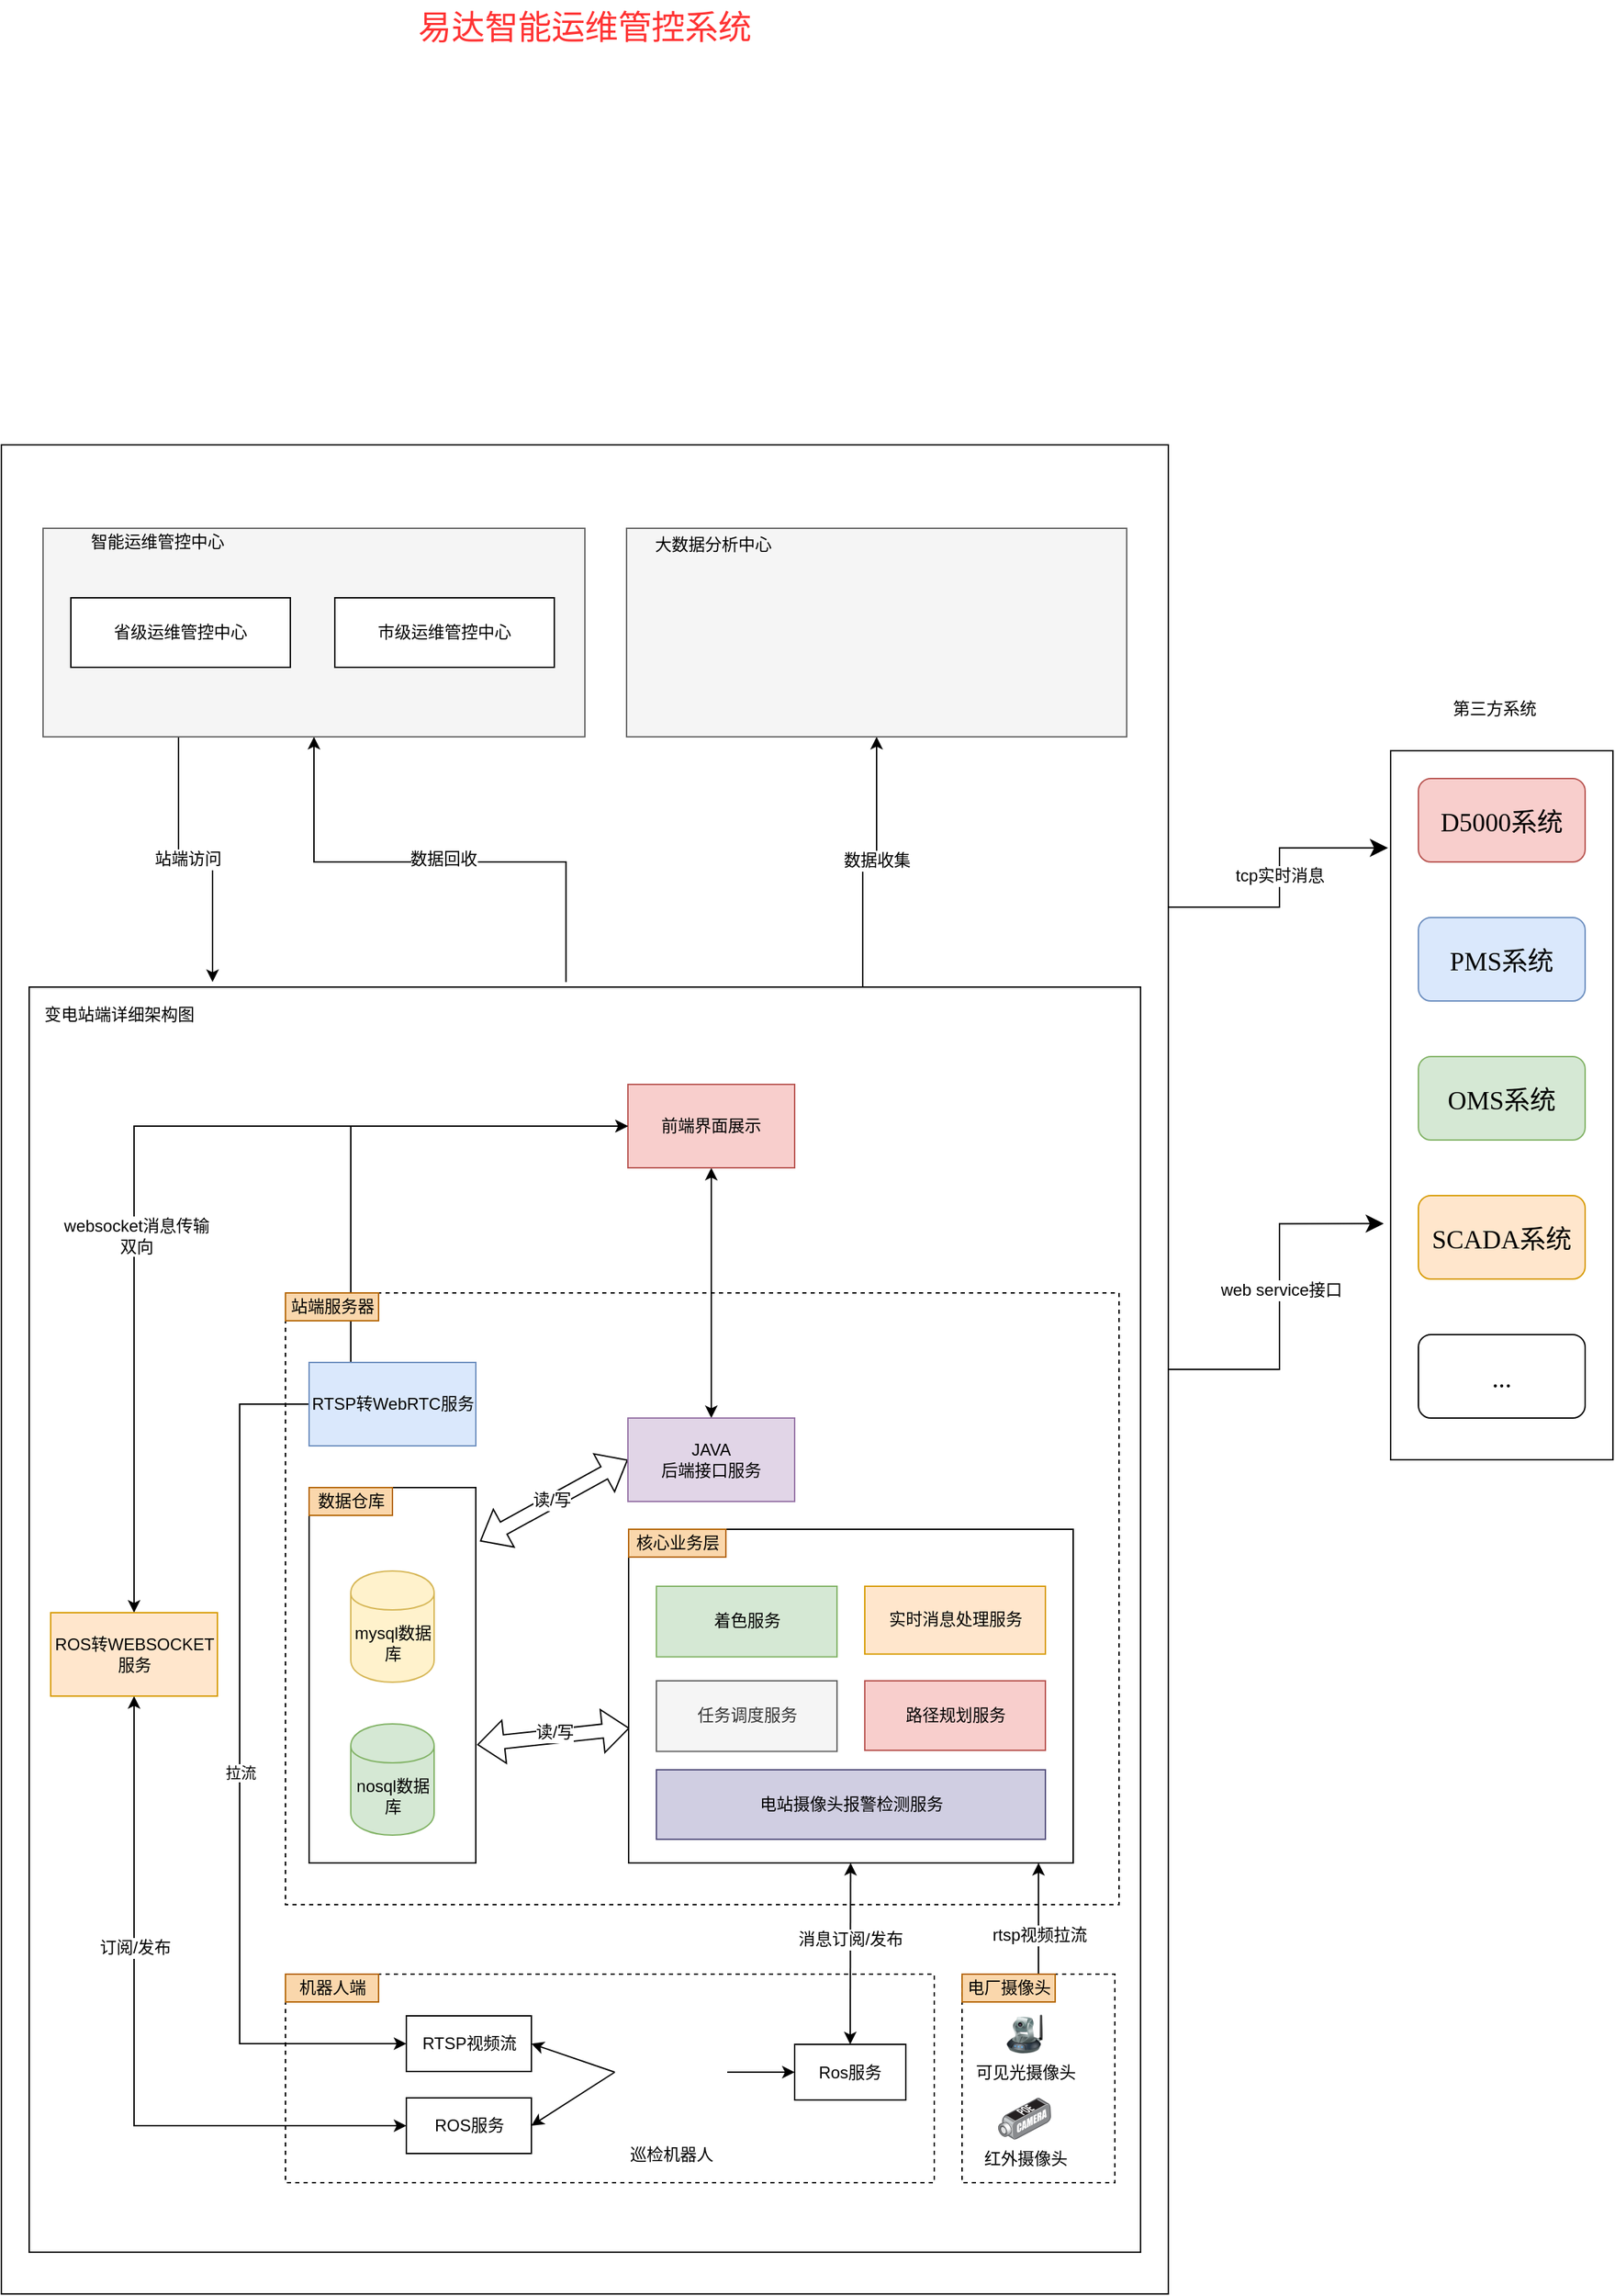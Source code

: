 <mxfile version="12.9.6" type="github">
  <diagram id="IqUQrAAPaYMYpukd3jrQ" name="第 1 页">
    <mxGraphModel dx="932" dy="508" grid="1" gridSize="10" guides="1" tooltips="1" connect="1" arrows="1" fold="1" page="1" pageScale="1" pageWidth="827" pageHeight="1169" math="0" shadow="0">
      <root>
        <mxCell id="0" />
        <mxCell id="1" parent="0" />
        <mxCell id="UVpkoJ77nU1aUvCVyRoN-5" value="" style="rounded=0;whiteSpace=wrap;html=1;" parent="1" vertex="1">
          <mxGeometry x="40" y="390" width="840" height="1330" as="geometry" />
        </mxCell>
        <mxCell id="Y7umVKeTitXeFBXWS2f0-21" style="edgeStyle=orthogonalEdgeStyle;rounded=0;orthogonalLoop=1;jettySize=auto;html=1;exitX=0.75;exitY=0;exitDx=0;exitDy=0;startArrow=none;startFill=0;endArrow=classic;endFill=1;" edge="1" parent="1" source="Y7umVKeTitXeFBXWS2f0-9" target="Y7umVKeTitXeFBXWS2f0-19">
          <mxGeometry relative="1" as="geometry" />
        </mxCell>
        <mxCell id="Y7umVKeTitXeFBXWS2f0-22" value="数据收集" style="text;html=1;align=center;verticalAlign=middle;resizable=0;points=[];labelBackgroundColor=#ffffff;" vertex="1" connectable="0" parent="Y7umVKeTitXeFBXWS2f0-21">
          <mxGeometry x="0.067" relative="1" as="geometry">
            <mxPoint as="offset" />
          </mxGeometry>
        </mxCell>
        <mxCell id="Y7umVKeTitXeFBXWS2f0-9" value="" style="rounded=0;whiteSpace=wrap;html=1;" vertex="1" parent="1">
          <mxGeometry x="60" y="780" width="800" height="910" as="geometry" />
        </mxCell>
        <mxCell id="UVpkoJ77nU1aUvCVyRoN-1" style="edgeStyle=orthogonalEdgeStyle;rounded=0;orthogonalLoop=1;jettySize=auto;html=1;exitX=1;exitY=0.5;exitDx=0;exitDy=0;entryX=-0.031;entryY=0.667;entryDx=0;entryDy=0;entryPerimeter=0;endSize=10;targetPerimeterSpacing=0;fontSize=24;fontColor=#FF3333;" parent="1" source="UVpkoJ77nU1aUvCVyRoN-5" target="UVpkoJ77nU1aUvCVyRoN-42" edge="1">
          <mxGeometry relative="1" as="geometry" />
        </mxCell>
        <mxCell id="UVpkoJ77nU1aUvCVyRoN-2" value="web service接口" style="text;html=1;align=center;verticalAlign=middle;resizable=0;points=[];labelBackgroundColor=#ffffff;fontSize=12;fontColor=#000000;" parent="UVpkoJ77nU1aUvCVyRoN-1" vertex="1" connectable="0">
          <mxGeometry x="0.052" y="-1" relative="1" as="geometry">
            <mxPoint y="-1.23" as="offset" />
          </mxGeometry>
        </mxCell>
        <mxCell id="UVpkoJ77nU1aUvCVyRoN-3" style="edgeStyle=orthogonalEdgeStyle;rounded=0;orthogonalLoop=1;jettySize=auto;html=1;exitX=1;exitY=0.25;exitDx=0;exitDy=0;entryX=-0.012;entryY=0.137;entryDx=0;entryDy=0;entryPerimeter=0;endSize=10;targetPerimeterSpacing=0;fontSize=12;fontColor=#000000;" parent="1" source="UVpkoJ77nU1aUvCVyRoN-5" target="UVpkoJ77nU1aUvCVyRoN-42" edge="1">
          <mxGeometry relative="1" as="geometry" />
        </mxCell>
        <mxCell id="UVpkoJ77nU1aUvCVyRoN-4" value="tcp实时消息" style="text;html=1;align=center;verticalAlign=middle;resizable=0;points=[];labelBackgroundColor=#ffffff;fontSize=12;fontColor=#000000;" parent="UVpkoJ77nU1aUvCVyRoN-3" vertex="1" connectable="0">
          <mxGeometry x="0.025" relative="1" as="geometry">
            <mxPoint as="offset" />
          </mxGeometry>
        </mxCell>
        <mxCell id="Y7umVKeTitXeFBXWS2f0-15" style="edgeStyle=orthogonalEdgeStyle;rounded=0;orthogonalLoop=1;jettySize=auto;html=1;exitX=0.5;exitY=1;exitDx=0;exitDy=0;entryX=0.483;entryY=-0.004;entryDx=0;entryDy=0;entryPerimeter=0;startArrow=classic;startFill=1;endArrow=none;endFill=0;" edge="1" parent="1" source="UVpkoJ77nU1aUvCVyRoN-32" target="Y7umVKeTitXeFBXWS2f0-9">
          <mxGeometry relative="1" as="geometry" />
        </mxCell>
        <mxCell id="Y7umVKeTitXeFBXWS2f0-16" value="数据回收" style="text;html=1;align=center;verticalAlign=middle;resizable=0;points=[];labelBackgroundColor=#ffffff;" vertex="1" connectable="0" parent="Y7umVKeTitXeFBXWS2f0-15">
          <mxGeometry x="0.024" y="2" relative="1" as="geometry">
            <mxPoint as="offset" />
          </mxGeometry>
        </mxCell>
        <mxCell id="Y7umVKeTitXeFBXWS2f0-23" style="edgeStyle=orthogonalEdgeStyle;rounded=0;orthogonalLoop=1;jettySize=auto;html=1;exitX=0.25;exitY=1;exitDx=0;exitDy=0;entryX=0.165;entryY=-0.004;entryDx=0;entryDy=0;entryPerimeter=0;startArrow=none;startFill=0;endArrow=classic;endFill=1;" edge="1" parent="1" source="UVpkoJ77nU1aUvCVyRoN-32" target="Y7umVKeTitXeFBXWS2f0-9">
          <mxGeometry relative="1" as="geometry" />
        </mxCell>
        <mxCell id="Y7umVKeTitXeFBXWS2f0-24" value="站端访问" style="text;html=1;align=center;verticalAlign=middle;resizable=0;points=[];labelBackgroundColor=#ffffff;" vertex="1" connectable="0" parent="Y7umVKeTitXeFBXWS2f0-23">
          <mxGeometry x="-0.124" y="6" relative="1" as="geometry">
            <mxPoint as="offset" />
          </mxGeometry>
        </mxCell>
        <mxCell id="UVpkoJ77nU1aUvCVyRoN-32" value="" style="rounded=0;whiteSpace=wrap;html=1;fillColor=#f5f5f5;strokeColor=#666666;fontColor=#333333;" parent="1" vertex="1">
          <mxGeometry x="70" y="450" width="390" height="150" as="geometry" />
        </mxCell>
        <mxCell id="UVpkoJ77nU1aUvCVyRoN-33" value="智能运维管控中心" style="text;html=1;strokeColor=none;fillColor=none;align=center;verticalAlign=middle;whiteSpace=wrap;rounded=0;" parent="1" vertex="1">
          <mxGeometry x="90" y="450" width="125" height="20" as="geometry" />
        </mxCell>
        <mxCell id="UVpkoJ77nU1aUvCVyRoN-41" value="易达智能运维管控系统" style="text;html=1;strokeColor=none;fillColor=none;align=center;verticalAlign=middle;whiteSpace=wrap;rounded=0;fontSize=24;fontColor=#FF3333;" parent="1" vertex="1">
          <mxGeometry x="325" y="70" width="270" height="40" as="geometry" />
        </mxCell>
        <mxCell id="UVpkoJ77nU1aUvCVyRoN-42" value="" style="rounded=0;whiteSpace=wrap;html=1;fontSize=24;fontColor=#FF3333;" parent="1" vertex="1">
          <mxGeometry x="1040" y="610" width="160" height="510" as="geometry" />
        </mxCell>
        <mxCell id="UVpkoJ77nU1aUvCVyRoN-43" value="&lt;span lang=&quot;EN-US&quot; style=&quot;color: rgb(0 , 0 , 0) ; white-space: normal ; font-size: 14pt ; font-family: &amp;#34;tim&amp;#34; , serif&quot;&gt;D5000系统&lt;/span&gt;&lt;span style=&quot;color: rgb(0 , 0 , 0) ; font-size: medium ; white-space: normal&quot;&gt;&lt;/span&gt;" style="rounded=1;whiteSpace=wrap;html=1;fontSize=24;fillColor=#f8cecc;strokeColor=#b85450;" parent="1" vertex="1">
          <mxGeometry x="1060" y="630" width="120" height="60" as="geometry" />
        </mxCell>
        <mxCell id="UVpkoJ77nU1aUvCVyRoN-44" value="&lt;span lang=&quot;EN-US&quot; style=&quot;color: rgb(0 , 0 , 0) ; white-space: normal ; font-size: 14pt ; font-family: &amp;#34;tim&amp;#34; , serif&quot;&gt;&lt;span lang=&quot;EN-US&quot; style=&quot;font-size: 14pt&quot;&gt;PMS&lt;/span&gt;&lt;span style=&quot;font-size: medium&quot;&gt;&lt;/span&gt;系统&lt;/span&gt;&lt;span style=&quot;color: rgb(0 , 0 , 0) ; font-size: medium ; white-space: normal&quot;&gt;&lt;/span&gt;" style="rounded=1;whiteSpace=wrap;html=1;fontSize=24;fillColor=#dae8fc;strokeColor=#6c8ebf;" parent="1" vertex="1">
          <mxGeometry x="1060" y="730" width="120" height="60" as="geometry" />
        </mxCell>
        <mxCell id="UVpkoJ77nU1aUvCVyRoN-45" value="&lt;span lang=&quot;EN-US&quot; style=&quot;color: rgb(0 , 0 , 0) ; white-space: normal ; font-size: 14pt ; font-family: &amp;#34;tim&amp;#34; , serif&quot;&gt;&lt;span lang=&quot;EN-US&quot; style=&quot;font-size: 14pt&quot;&gt;OMS&lt;/span&gt;&lt;span style=&quot;font-size: medium&quot;&gt;&lt;/span&gt;系统&lt;/span&gt;&lt;span style=&quot;color: rgb(0 , 0 , 0) ; font-size: medium ; white-space: normal&quot;&gt;&lt;/span&gt;" style="rounded=1;whiteSpace=wrap;html=1;fontSize=24;fillColor=#d5e8d4;strokeColor=#82b366;" parent="1" vertex="1">
          <mxGeometry x="1060" y="830" width="120" height="60" as="geometry" />
        </mxCell>
        <mxCell id="UVpkoJ77nU1aUvCVyRoN-46" value="&lt;span lang=&quot;EN-US&quot; style=&quot;color: rgb(0 , 0 , 0) ; white-space: normal ; font-size: 14pt ; font-family: &amp;#34;tim&amp;#34; , serif&quot;&gt;&lt;span lang=&quot;EN-US&quot; style=&quot;font-size: 14pt&quot;&gt;SCADA&lt;/span&gt;&lt;span style=&quot;font-size: medium&quot;&gt;&lt;/span&gt;系统&lt;/span&gt;&lt;span style=&quot;color: rgb(0 , 0 , 0) ; font-size: medium ; white-space: normal&quot;&gt;&lt;/span&gt;" style="rounded=1;whiteSpace=wrap;html=1;fontSize=24;fillColor=#ffe6cc;strokeColor=#d79b00;" parent="1" vertex="1">
          <mxGeometry x="1060" y="930" width="120" height="60" as="geometry" />
        </mxCell>
        <mxCell id="UVpkoJ77nU1aUvCVyRoN-47" value="&lt;font color=&quot;#000000&quot; face=&quot;tim, serif&quot;&gt;&lt;span style=&quot;font-size: 18.667px&quot;&gt;...&lt;/span&gt;&lt;/font&gt;" style="rounded=1;whiteSpace=wrap;html=1;fontSize=24;fontColor=#FF3333;" parent="1" vertex="1">
          <mxGeometry x="1060" y="1030" width="120" height="60" as="geometry" />
        </mxCell>
        <mxCell id="UVpkoJ77nU1aUvCVyRoN-48" value="第三方系统" style="text;html=1;strokeColor=none;fillColor=none;align=center;verticalAlign=middle;whiteSpace=wrap;rounded=0;fontSize=12;fontColor=#000000;" parent="1" vertex="1">
          <mxGeometry x="1050" y="570" width="130" height="20" as="geometry" />
        </mxCell>
        <mxCell id="BaqDyrA7Myw_ysM7uAXC-1" value="" style="rounded=0;whiteSpace=wrap;html=1;fontSize=12;dashed=1;movable=1;resizable=1;rotatable=1;deletable=1;editable=1;connectable=1;" parent="1" vertex="1">
          <mxGeometry x="244.5" y="1490" width="467" height="150" as="geometry" />
        </mxCell>
        <mxCell id="BaqDyrA7Myw_ysM7uAXC-2" value="" style="rounded=0;whiteSpace=wrap;html=1;dashed=1;movable=1;resizable=1;rotatable=1;deletable=1;editable=1;connectable=1;" parent="1" vertex="1">
          <mxGeometry x="244.5" y="1000" width="600" height="440" as="geometry" />
        </mxCell>
        <mxCell id="BaqDyrA7Myw_ysM7uAXC-3" style="edgeStyle=none;rounded=0;orthogonalLoop=1;jettySize=auto;html=1;exitX=0;exitY=0.5;exitDx=0;exitDy=0;entryX=1;entryY=0.5;entryDx=0;entryDy=0;movable=1;resizable=1;rotatable=1;deletable=1;editable=1;connectable=1;" parent="1" source="BaqDyrA7Myw_ysM7uAXC-6" target="BaqDyrA7Myw_ysM7uAXC-17" edge="1">
          <mxGeometry relative="1" as="geometry" />
        </mxCell>
        <mxCell id="BaqDyrA7Myw_ysM7uAXC-4" style="edgeStyle=none;rounded=0;orthogonalLoop=1;jettySize=auto;html=1;exitX=1;exitY=0.5;exitDx=0;exitDy=0;entryX=0;entryY=0.5;entryDx=0;entryDy=0;movable=1;resizable=1;rotatable=1;deletable=1;editable=1;connectable=1;" parent="1" source="BaqDyrA7Myw_ysM7uAXC-6" target="BaqDyrA7Myw_ysM7uAXC-16" edge="1">
          <mxGeometry relative="1" as="geometry" />
        </mxCell>
        <mxCell id="BaqDyrA7Myw_ysM7uAXC-5" style="edgeStyle=none;rounded=0;orthogonalLoop=1;jettySize=auto;html=1;exitX=0;exitY=0.5;exitDx=0;exitDy=0;entryX=1;entryY=0.5;entryDx=0;entryDy=0;startArrow=none;strokeColor=#000000;fillColor=none;startFill=0;movable=1;resizable=1;rotatable=1;deletable=1;editable=1;connectable=1;" parent="1" source="BaqDyrA7Myw_ysM7uAXC-6" target="BaqDyrA7Myw_ysM7uAXC-31" edge="1">
          <mxGeometry relative="1" as="geometry" />
        </mxCell>
        <mxCell id="BaqDyrA7Myw_ysM7uAXC-6" value="&lt;font style=&quot;font-size: 12px&quot;&gt;巡检机器人&lt;/font&gt;" style="shape=image;html=1;verticalAlign=top;verticalLabelPosition=bottom;labelBackgroundColor=#ffffff;imageAspect=0;aspect=fixed;image=https://cdn3.iconfinder.com/data/icons/technology-1-1/512/technology-machine-electronic-device-05-128.png;fontSize=18;movable=1;resizable=1;rotatable=1;deletable=1;editable=1;connectable=1;" parent="1" vertex="1">
          <mxGeometry x="481.5" y="1520" width="81" height="81" as="geometry" />
        </mxCell>
        <mxCell id="BaqDyrA7Myw_ysM7uAXC-8" style="edgeStyle=none;shape=flexArrow;rounded=0;orthogonalLoop=1;jettySize=auto;html=1;exitX=0;exitY=0.5;exitDx=0;exitDy=0;entryX=1.025;entryY=0.143;entryDx=0;entryDy=0;entryPerimeter=0;startArrow=block;movable=1;resizable=1;rotatable=1;deletable=1;editable=1;connectable=1;" parent="1" source="BaqDyrA7Myw_ysM7uAXC-10" target="BaqDyrA7Myw_ysM7uAXC-28" edge="1">
          <mxGeometry relative="1" as="geometry" />
        </mxCell>
        <mxCell id="BaqDyrA7Myw_ysM7uAXC-9" value="读/写" style="text;html=1;align=center;verticalAlign=middle;resizable=1;points=[];labelBackgroundColor=#ffffff;movable=1;rotatable=1;deletable=1;editable=1;connectable=1;" parent="BaqDyrA7Myw_ysM7uAXC-8" vertex="1" connectable="0">
          <mxGeometry x="0.019" y="-1" relative="1" as="geometry">
            <mxPoint as="offset" />
          </mxGeometry>
        </mxCell>
        <mxCell id="Y7umVKeTitXeFBXWS2f0-6" style="edgeStyle=orthogonalEdgeStyle;rounded=0;orthogonalLoop=1;jettySize=auto;html=1;exitX=0.5;exitY=0;exitDx=0;exitDy=0;entryX=0.5;entryY=1;entryDx=0;entryDy=0;startArrow=classic;startFill=1;movable=1;resizable=1;rotatable=1;deletable=1;editable=1;connectable=1;" edge="1" parent="1" source="BaqDyrA7Myw_ysM7uAXC-10" target="BaqDyrA7Myw_ysM7uAXC-13">
          <mxGeometry relative="1" as="geometry" />
        </mxCell>
        <mxCell id="BaqDyrA7Myw_ysM7uAXC-10" value="JAVA&lt;br&gt;后端接口服务" style="rounded=0;whiteSpace=wrap;html=1;fontSize=12;fillColor=#e1d5e7;strokeColor=#9673a6;movable=1;resizable=1;rotatable=1;deletable=1;editable=1;connectable=1;" parent="1" vertex="1">
          <mxGeometry x="491" y="1090" width="120" height="60" as="geometry" />
        </mxCell>
        <mxCell id="BaqDyrA7Myw_ysM7uAXC-13" value="前端界面展示" style="rounded=0;whiteSpace=wrap;html=1;fontSize=12;fillColor=#f8cecc;strokeColor=#b85450;movable=1;resizable=1;rotatable=1;deletable=1;editable=1;connectable=1;" parent="1" vertex="1">
          <mxGeometry x="491" y="850" width="120" height="60" as="geometry" />
        </mxCell>
        <mxCell id="BaqDyrA7Myw_ysM7uAXC-14" style="edgeStyle=none;rounded=0;orthogonalLoop=1;jettySize=auto;html=1;exitX=0.5;exitY=0;exitDx=0;exitDy=0;startArrow=classic;startFill=1;movable=1;resizable=1;rotatable=1;deletable=1;editable=1;connectable=1;" parent="1" source="BaqDyrA7Myw_ysM7uAXC-16" target="BaqDyrA7Myw_ysM7uAXC-20" edge="1">
          <mxGeometry relative="1" as="geometry" />
        </mxCell>
        <mxCell id="BaqDyrA7Myw_ysM7uAXC-15" value="消息订阅/发布" style="text;html=1;align=center;verticalAlign=middle;resizable=1;points=[];labelBackgroundColor=#ffffff;movable=1;rotatable=1;deletable=1;editable=1;connectable=1;" parent="BaqDyrA7Myw_ysM7uAXC-14" vertex="1" connectable="0">
          <mxGeometry x="0.157" relative="1" as="geometry">
            <mxPoint as="offset" />
          </mxGeometry>
        </mxCell>
        <mxCell id="BaqDyrA7Myw_ysM7uAXC-16" value="Ros服务" style="rounded=0;whiteSpace=wrap;html=1;movable=1;resizable=1;rotatable=1;deletable=1;editable=1;connectable=1;" parent="1" vertex="1">
          <mxGeometry x="611" y="1540.5" width="80" height="40" as="geometry" />
        </mxCell>
        <mxCell id="Y7umVKeTitXeFBXWS2f0-2" style="edgeStyle=orthogonalEdgeStyle;rounded=0;orthogonalLoop=1;jettySize=auto;html=1;exitX=0;exitY=0.5;exitDx=0;exitDy=0;startArrow=classic;startFill=1;movable=1;resizable=1;rotatable=1;deletable=1;editable=1;connectable=1;" edge="1" parent="1" source="BaqDyrA7Myw_ysM7uAXC-17" target="Y7umVKeTitXeFBXWS2f0-1">
          <mxGeometry relative="1" as="geometry" />
        </mxCell>
        <mxCell id="Y7umVKeTitXeFBXWS2f0-3" value="订阅/发布" style="text;html=1;align=center;verticalAlign=middle;resizable=1;points=[];labelBackgroundColor=#ffffff;movable=1;rotatable=1;deletable=1;editable=1;connectable=1;" vertex="1" connectable="0" parent="Y7umVKeTitXeFBXWS2f0-2">
          <mxGeometry x="0.283" relative="1" as="geometry">
            <mxPoint as="offset" />
          </mxGeometry>
        </mxCell>
        <mxCell id="BaqDyrA7Myw_ysM7uAXC-17" value="ROS服务" style="rounded=0;whiteSpace=wrap;html=1;movable=1;resizable=1;rotatable=1;deletable=1;editable=1;connectable=1;" parent="1" vertex="1">
          <mxGeometry x="331.5" y="1579" width="90" height="40" as="geometry" />
        </mxCell>
        <mxCell id="BaqDyrA7Myw_ysM7uAXC-18" style="rounded=0;orthogonalLoop=1;jettySize=auto;html=1;exitX=0.002;exitY=0.596;exitDx=0;exitDy=0;entryX=1.008;entryY=0.685;entryDx=0;entryDy=0;entryPerimeter=0;strokeColor=#000000;startArrow=block;shape=flexArrow;fillColor=none;exitPerimeter=0;movable=1;resizable=1;rotatable=1;deletable=1;editable=1;connectable=1;" parent="1" source="BaqDyrA7Myw_ysM7uAXC-20" target="BaqDyrA7Myw_ysM7uAXC-28" edge="1">
          <mxGeometry relative="1" as="geometry">
            <mxPoint x="491.5" y="1254.29" as="sourcePoint" />
            <mxPoint x="381.5" y="1261.71" as="targetPoint" />
          </mxGeometry>
        </mxCell>
        <mxCell id="BaqDyrA7Myw_ysM7uAXC-19" value="读/写" style="text;html=1;align=center;verticalAlign=middle;resizable=1;points=[];labelBackgroundColor=#ffffff;movable=1;rotatable=1;deletable=1;editable=1;connectable=1;" parent="BaqDyrA7Myw_ysM7uAXC-18" vertex="1" connectable="0">
          <mxGeometry x="-0.009" y="-3" relative="1" as="geometry">
            <mxPoint as="offset" />
          </mxGeometry>
        </mxCell>
        <mxCell id="BaqDyrA7Myw_ysM7uAXC-20" value="" style="rounded=0;whiteSpace=wrap;html=1;movable=1;resizable=1;rotatable=1;deletable=1;editable=1;connectable=1;" parent="1" vertex="1">
          <mxGeometry x="491.5" y="1170" width="320" height="240" as="geometry" />
        </mxCell>
        <mxCell id="BaqDyrA7Myw_ysM7uAXC-21" value="实时消息处理服务" style="rounded=0;whiteSpace=wrap;html=1;fontSize=12;fillColor=#ffe6cc;strokeColor=#d79b00;movable=1;resizable=1;rotatable=1;deletable=1;editable=1;connectable=1;" parent="1" vertex="1">
          <mxGeometry x="661.5" y="1211" width="130" height="48.77" as="geometry" />
        </mxCell>
        <mxCell id="BaqDyrA7Myw_ysM7uAXC-22" value="路径规划服务" style="rounded=0;whiteSpace=wrap;html=1;fontSize=12;fillColor=#f8cecc;strokeColor=#b85450;movable=1;resizable=1;rotatable=1;deletable=1;editable=1;connectable=1;" parent="1" vertex="1">
          <mxGeometry x="661.5" y="1279" width="130" height="50" as="geometry" />
        </mxCell>
        <mxCell id="BaqDyrA7Myw_ysM7uAXC-23" value="着色服务" style="rounded=0;whiteSpace=wrap;html=1;fontSize=12;fillColor=#d5e8d4;strokeColor=#82b366;movable=1;resizable=1;rotatable=1;deletable=1;editable=1;connectable=1;" parent="1" vertex="1">
          <mxGeometry x="511.5" y="1211" width="130" height="50.77" as="geometry" />
        </mxCell>
        <mxCell id="BaqDyrA7Myw_ysM7uAXC-24" value="任务调度服务" style="rounded=0;whiteSpace=wrap;html=1;fontSize=12;fillColor=#f5f5f5;strokeColor=#666666;fontColor=#333333;movable=1;resizable=1;rotatable=1;deletable=1;editable=1;connectable=1;" parent="1" vertex="1">
          <mxGeometry x="511.5" y="1279" width="130" height="50.77" as="geometry" />
        </mxCell>
        <mxCell id="BaqDyrA7Myw_ysM7uAXC-28" value="" style="rounded=0;whiteSpace=wrap;html=1;movable=1;resizable=1;rotatable=1;deletable=1;editable=1;connectable=1;" parent="1" vertex="1">
          <mxGeometry x="261.5" y="1140" width="120" height="270" as="geometry" />
        </mxCell>
        <mxCell id="BaqDyrA7Myw_ysM7uAXC-29" value="mysql数据库" style="shape=cylinder;whiteSpace=wrap;html=1;boundedLbl=1;backgroundOutline=1;fontSize=12;fillColor=#fff2cc;strokeColor=#d6b656;movable=1;resizable=1;rotatable=1;deletable=1;editable=1;connectable=1;" parent="1" vertex="1">
          <mxGeometry x="291.5" y="1200" width="60" height="80" as="geometry" />
        </mxCell>
        <mxCell id="BaqDyrA7Myw_ysM7uAXC-30" value="nosql数据库" style="shape=cylinder;whiteSpace=wrap;html=1;boundedLbl=1;backgroundOutline=1;fontSize=12;fillColor=#d5e8d4;strokeColor=#82b366;movable=1;resizable=1;rotatable=1;deletable=1;editable=1;connectable=1;" parent="1" vertex="1">
          <mxGeometry x="291.5" y="1310" width="60" height="80" as="geometry" />
        </mxCell>
        <mxCell id="BaqDyrA7Myw_ysM7uAXC-31" value="RTSP视频流" style="rounded=0;whiteSpace=wrap;html=1;movable=1;resizable=1;rotatable=1;deletable=1;editable=1;connectable=1;" parent="1" vertex="1">
          <mxGeometry x="331.5" y="1520" width="90" height="40" as="geometry" />
        </mxCell>
        <mxCell id="BaqDyrA7Myw_ysM7uAXC-32" style="edgeStyle=orthogonalEdgeStyle;rounded=0;orthogonalLoop=1;jettySize=auto;html=1;exitX=0.25;exitY=0;exitDx=0;exitDy=0;entryX=0;entryY=0.5;entryDx=0;entryDy=0;startArrow=none;startFill=0;strokeColor=#000000;fillColor=none;movable=1;resizable=1;rotatable=1;deletable=1;editable=1;connectable=1;" parent="1" source="BaqDyrA7Myw_ysM7uAXC-34" target="BaqDyrA7Myw_ysM7uAXC-13" edge="1">
          <mxGeometry relative="1" as="geometry" />
        </mxCell>
        <mxCell id="BaqDyrA7Myw_ysM7uAXC-33" value="拉流" style="edgeStyle=orthogonalEdgeStyle;rounded=0;orthogonalLoop=1;jettySize=auto;html=1;exitX=0;exitY=0.5;exitDx=0;exitDy=0;entryX=0;entryY=0.5;entryDx=0;entryDy=0;startArrow=none;startFill=0;strokeColor=#000000;fillColor=none;movable=1;resizable=1;rotatable=1;deletable=1;editable=1;connectable=1;" parent="1" source="BaqDyrA7Myw_ysM7uAXC-34" target="BaqDyrA7Myw_ysM7uAXC-31" edge="1">
          <mxGeometry relative="1" as="geometry">
            <Array as="points">
              <mxPoint x="211.5" y="1080" />
              <mxPoint x="211.5" y="1540" />
            </Array>
          </mxGeometry>
        </mxCell>
        <mxCell id="BaqDyrA7Myw_ysM7uAXC-34" value="RTSP转WebRTC服务" style="rounded=0;whiteSpace=wrap;html=1;fillColor=#dae8fc;strokeColor=#6c8ebf;movable=1;resizable=1;rotatable=1;deletable=1;editable=1;connectable=1;" parent="1" vertex="1">
          <mxGeometry x="261.5" y="1050" width="120" height="60" as="geometry" />
        </mxCell>
        <mxCell id="BaqDyrA7Myw_ysM7uAXC-35" value="电站摄像头报警检测服务" style="rounded=0;whiteSpace=wrap;html=1;fontSize=12;fillColor=#d0cee2;strokeColor=#56517e;movable=1;resizable=1;rotatable=1;deletable=1;editable=1;connectable=1;" parent="1" vertex="1">
          <mxGeometry x="511.5" y="1343" width="280" height="50" as="geometry" />
        </mxCell>
        <mxCell id="BaqDyrA7Myw_ysM7uAXC-36" style="edgeStyle=orthogonalEdgeStyle;rounded=0;orthogonalLoop=1;jettySize=auto;html=1;exitX=0.5;exitY=0;exitDx=0;exitDy=0;entryX=0.922;entryY=1;entryDx=0;entryDy=0;entryPerimeter=0;movable=1;resizable=1;rotatable=1;deletable=1;editable=1;connectable=1;" parent="1" source="BaqDyrA7Myw_ysM7uAXC-38" target="BaqDyrA7Myw_ysM7uAXC-20" edge="1">
          <mxGeometry relative="1" as="geometry" />
        </mxCell>
        <mxCell id="BaqDyrA7Myw_ysM7uAXC-37" value="rtsp视频拉流" style="text;html=1;align=center;verticalAlign=middle;resizable=1;points=[];labelBackgroundColor=#ffffff;movable=1;rotatable=1;deletable=1;editable=1;connectable=1;" parent="BaqDyrA7Myw_ysM7uAXC-36" vertex="1" connectable="0">
          <mxGeometry x="-0.08" relative="1" as="geometry">
            <mxPoint y="9" as="offset" />
          </mxGeometry>
        </mxCell>
        <mxCell id="BaqDyrA7Myw_ysM7uAXC-38" value="" style="rounded=0;whiteSpace=wrap;html=1;fontSize=12;dashed=1;movable=1;resizable=1;rotatable=1;deletable=1;editable=1;connectable=1;" parent="1" vertex="1">
          <mxGeometry x="731.5" y="1490" width="110" height="150" as="geometry" />
        </mxCell>
        <mxCell id="BaqDyrA7Myw_ysM7uAXC-39" value="可见光摄像头" style="image;html=1;labelBackgroundColor=#ffffff;image=img/lib/clip_art/networking/Ip_Camera_128x128.png;movable=1;resizable=1;rotatable=1;deletable=1;editable=1;connectable=1;" parent="1" vertex="1">
          <mxGeometry x="762.5" y="1519" width="28" height="28" as="geometry" />
        </mxCell>
        <mxCell id="BaqDyrA7Myw_ysM7uAXC-40" value="红外摄像头" style="points=[];aspect=fixed;html=1;align=center;shadow=0;dashed=0;image;image=img/lib/allied_telesis/security/POE_DVS_Camera.svg;movable=1;resizable=1;rotatable=1;deletable=1;editable=1;connectable=1;" parent="1" vertex="1">
          <mxGeometry x="757.47" y="1579" width="38.06" height="30" as="geometry" />
        </mxCell>
        <mxCell id="BaqDyrA7Myw_ysM7uAXC-41" value="机器人端" style="text;html=1;strokeColor=#b46504;fillColor=#fad7ac;align=center;verticalAlign=middle;whiteSpace=wrap;rounded=0;movable=1;resizable=1;rotatable=1;deletable=1;editable=1;connectable=1;" parent="1" vertex="1">
          <mxGeometry x="244.5" y="1490" width="67" height="20" as="geometry" />
        </mxCell>
        <mxCell id="BaqDyrA7Myw_ysM7uAXC-42" value="电厂摄像头" style="text;html=1;strokeColor=#b46504;fillColor=#fad7ac;align=center;verticalAlign=middle;whiteSpace=wrap;rounded=0;movable=1;resizable=1;rotatable=1;deletable=1;editable=1;connectable=1;" parent="1" vertex="1">
          <mxGeometry x="731.53" y="1490" width="67" height="20" as="geometry" />
        </mxCell>
        <mxCell id="BaqDyrA7Myw_ysM7uAXC-43" value="数据仓库" style="text;html=1;strokeColor=#b46504;fillColor=#fad7ac;align=center;verticalAlign=middle;whiteSpace=wrap;rounded=0;movable=1;resizable=1;rotatable=1;deletable=1;editable=1;connectable=1;" parent="1" vertex="1">
          <mxGeometry x="261.5" y="1140" width="60" height="20" as="geometry" />
        </mxCell>
        <mxCell id="BaqDyrA7Myw_ysM7uAXC-44" value="核心业务层" style="text;html=1;strokeColor=#b46504;fillColor=#fad7ac;align=center;verticalAlign=middle;whiteSpace=wrap;rounded=0;movable=1;resizable=1;rotatable=1;deletable=1;editable=1;connectable=1;" parent="1" vertex="1">
          <mxGeometry x="491.5" y="1170" width="70" height="20" as="geometry" />
        </mxCell>
        <mxCell id="BaqDyrA7Myw_ysM7uAXC-45" value="站端服务器" style="text;html=1;strokeColor=#b46504;fillColor=#fad7ac;align=center;verticalAlign=middle;whiteSpace=wrap;rounded=0;movable=1;resizable=1;rotatable=1;deletable=1;editable=1;connectable=1;" parent="1" vertex="1">
          <mxGeometry x="244.5" y="1000" width="67" height="20" as="geometry" />
        </mxCell>
        <mxCell id="Y7umVKeTitXeFBXWS2f0-4" style="edgeStyle=orthogonalEdgeStyle;rounded=0;orthogonalLoop=1;jettySize=auto;html=1;exitX=0.5;exitY=0;exitDx=0;exitDy=0;entryX=0;entryY=0.5;entryDx=0;entryDy=0;startArrow=classic;startFill=1;movable=1;resizable=1;rotatable=1;deletable=1;editable=1;connectable=1;" edge="1" parent="1" source="Y7umVKeTitXeFBXWS2f0-1" target="BaqDyrA7Myw_ysM7uAXC-13">
          <mxGeometry relative="1" as="geometry" />
        </mxCell>
        <mxCell id="Y7umVKeTitXeFBXWS2f0-5" value="websocket消息传输&lt;br&gt;双向" style="text;html=1;align=center;verticalAlign=middle;resizable=1;points=[];labelBackgroundColor=#ffffff;movable=1;rotatable=1;deletable=1;editable=1;connectable=1;" vertex="1" connectable="0" parent="Y7umVKeTitXeFBXWS2f0-4">
          <mxGeometry x="-0.232" y="-1" relative="1" as="geometry">
            <mxPoint as="offset" />
          </mxGeometry>
        </mxCell>
        <mxCell id="Y7umVKeTitXeFBXWS2f0-1" value="ROS转WEBSOCKET服务" style="rounded=0;whiteSpace=wrap;html=1;fillColor=#ffe6cc;strokeColor=#d79b00;movable=1;resizable=1;rotatable=1;deletable=1;editable=1;connectable=1;" vertex="1" parent="1">
          <mxGeometry x="75.5" y="1230" width="120" height="60" as="geometry" />
        </mxCell>
        <mxCell id="Y7umVKeTitXeFBXWS2f0-10" value="变电站端详细架构图" style="text;html=1;strokeColor=none;fillColor=none;align=center;verticalAlign=middle;whiteSpace=wrap;rounded=0;" vertex="1" parent="1">
          <mxGeometry x="60" y="790" width="130" height="20" as="geometry" />
        </mxCell>
        <mxCell id="Y7umVKeTitXeFBXWS2f0-17" value="省级运维管控中心" style="rounded=0;whiteSpace=wrap;html=1;" vertex="1" parent="1">
          <mxGeometry x="90" y="500" width="158" height="50" as="geometry" />
        </mxCell>
        <mxCell id="Y7umVKeTitXeFBXWS2f0-18" value="市级运维管控中心" style="rounded=0;whiteSpace=wrap;html=1;" vertex="1" parent="1">
          <mxGeometry x="280" y="500" width="158" height="50" as="geometry" />
        </mxCell>
        <mxCell id="Y7umVKeTitXeFBXWS2f0-19" value="" style="rounded=0;whiteSpace=wrap;html=1;fillColor=#f5f5f5;strokeColor=#666666;fontColor=#333333;" vertex="1" parent="1">
          <mxGeometry x="490" y="450" width="360" height="150" as="geometry" />
        </mxCell>
        <mxCell id="Y7umVKeTitXeFBXWS2f0-20" value="大数据分析中心" style="text;html=1;strokeColor=none;fillColor=none;align=center;verticalAlign=middle;whiteSpace=wrap;rounded=0;" vertex="1" parent="1">
          <mxGeometry x="490" y="452" width="125" height="20" as="geometry" />
        </mxCell>
      </root>
    </mxGraphModel>
  </diagram>
</mxfile>
